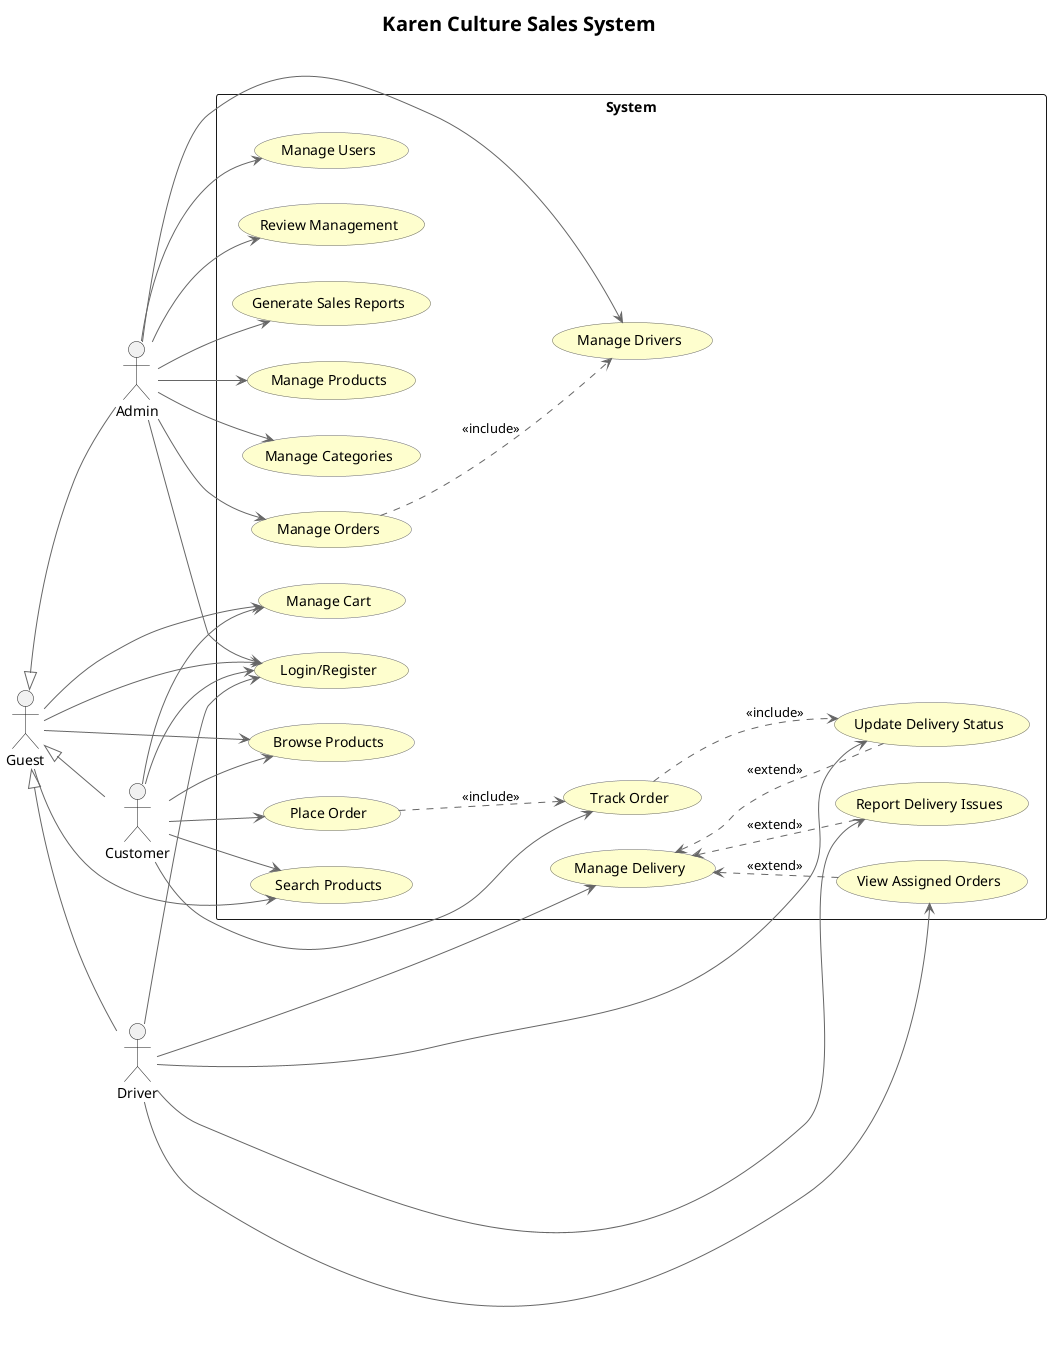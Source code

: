 @startuml Karen Culture Sales Use Case

skinparam usecase {
    BackgroundColor #FEFECE
    BorderColor #666666
    ArrowColor #666666
    FontSize 14
}

skinparam packageStyle rectangle
left to right direction

title <size:20>Karen Culture Sales System</size>

' Actor Definitions
:Guest: as Guest
:Customer: as Customer
:Admin: as Admin
:Driver: as Driver

' Actor Inheritance
Guest <|-- Customer
Guest <|-- Admin
Guest <|-- Driver

rectangle System {
    usecase "Browse Products" as Browse
    usecase "Search Products" as Search
    usecase "Manage Cart" as Cart
    usecase "Login/Register" as Login
    usecase "Place Order" as Order
    usecase "Track Order" as Track
    
    ' Admin use cases
    usecase "Manage Products" as ManageProducts
    usecase "Manage Categories" as ManageCategories
    usecase "Manage Orders" as ManageOrders
    usecase "Manage Users" as ManageUsers
    usecase "Manage Drivers" as ManageDrivers
    usecase "Review Management" as ManageReviews
    usecase "Generate Sales Reports" as SalesReports
    
    ' Driver use cases (as secondary actor)
    usecase "Manage Delivery" as Delivery
    usecase "Update Delivery Status" as UpdateStatus
    usecase "View Assigned Orders" as ViewOrders
    usecase "Report Delivery Issues" as ReportIssues
}

' Guest use cases
Guest --> Browse
Guest --> Search
Guest --> Cart
Guest --> Login

' Customer use cases
Customer --> Browse
Customer --> Search
Customer --> Cart
Customer --> Order
Customer --> Track
Customer --> Login

' Admin use cases
Admin --> ManageProducts
Admin --> ManageCategories
Admin --> ManageOrders
Admin --> ManageUsers
Admin --> ManageDrivers
Admin --> ManageReviews
Admin --> SalesReports
Admin --> Login

' Driver use cases (as secondary actor)
Driver --> Delivery
Driver --> UpdateStatus
Driver --> ViewOrders
Driver --> ReportIssues
Driver --> Login

' Include relationships
Order ..> Track : <<include>>
Track ..> UpdateStatus : <<include>>
ManageOrders ..> ManageDrivers : <<include>>

' Extend relationships
Delivery <.. UpdateStatus : <<extend>>
Delivery <.. ViewOrders : <<extend>>
Delivery <.. ReportIssues : <<extend>>

@enduml 